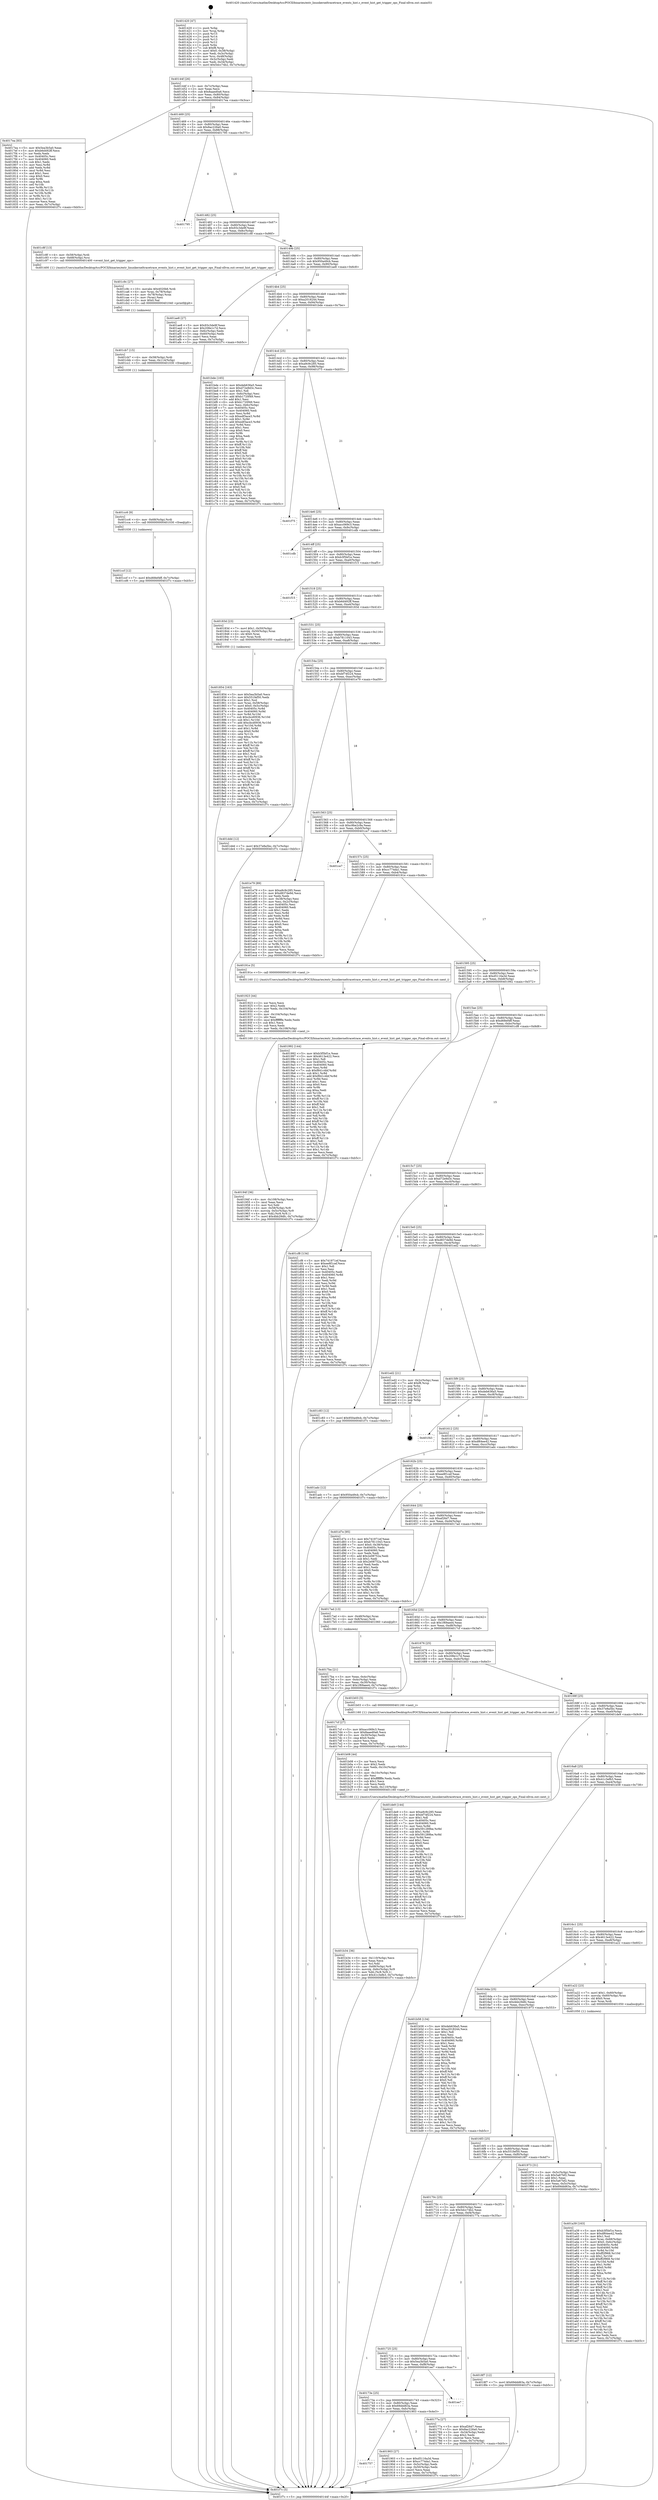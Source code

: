 digraph "0x401420" {
  label = "0x401420 (/mnt/c/Users/mathe/Desktop/tcc/POCII/binaries/extr_linuxkerneltracetrace_events_hist.c_event_hist_get_trigger_ops_Final-ollvm.out::main(0))"
  labelloc = "t"
  node[shape=record]

  Entry [label="",width=0.3,height=0.3,shape=circle,fillcolor=black,style=filled]
  "0x40144f" [label="{
     0x40144f [26]\l
     | [instrs]\l
     &nbsp;&nbsp;0x40144f \<+3\>: mov -0x7c(%rbp),%eax\l
     &nbsp;&nbsp;0x401452 \<+2\>: mov %eax,%ecx\l
     &nbsp;&nbsp;0x401454 \<+6\>: sub $0x8aaed0a6,%ecx\l
     &nbsp;&nbsp;0x40145a \<+3\>: mov %eax,-0x80(%rbp)\l
     &nbsp;&nbsp;0x40145d \<+6\>: mov %ecx,-0x84(%rbp)\l
     &nbsp;&nbsp;0x401463 \<+6\>: je 00000000004017ea \<main+0x3ca\>\l
  }"]
  "0x4017ea" [label="{
     0x4017ea [83]\l
     | [instrs]\l
     &nbsp;&nbsp;0x4017ea \<+5\>: mov $0x5ea3b5a0,%eax\l
     &nbsp;&nbsp;0x4017ef \<+5\>: mov $0xb6d492ff,%ecx\l
     &nbsp;&nbsp;0x4017f4 \<+2\>: xor %edx,%edx\l
     &nbsp;&nbsp;0x4017f6 \<+7\>: mov 0x40405c,%esi\l
     &nbsp;&nbsp;0x4017fd \<+7\>: mov 0x404060,%edi\l
     &nbsp;&nbsp;0x401804 \<+3\>: sub $0x1,%edx\l
     &nbsp;&nbsp;0x401807 \<+3\>: mov %esi,%r8d\l
     &nbsp;&nbsp;0x40180a \<+3\>: add %edx,%r8d\l
     &nbsp;&nbsp;0x40180d \<+4\>: imul %r8d,%esi\l
     &nbsp;&nbsp;0x401811 \<+3\>: and $0x1,%esi\l
     &nbsp;&nbsp;0x401814 \<+3\>: cmp $0x0,%esi\l
     &nbsp;&nbsp;0x401817 \<+4\>: sete %r9b\l
     &nbsp;&nbsp;0x40181b \<+3\>: cmp $0xa,%edi\l
     &nbsp;&nbsp;0x40181e \<+4\>: setl %r10b\l
     &nbsp;&nbsp;0x401822 \<+3\>: mov %r9b,%r11b\l
     &nbsp;&nbsp;0x401825 \<+3\>: and %r10b,%r11b\l
     &nbsp;&nbsp;0x401828 \<+3\>: xor %r10b,%r9b\l
     &nbsp;&nbsp;0x40182b \<+3\>: or %r9b,%r11b\l
     &nbsp;&nbsp;0x40182e \<+4\>: test $0x1,%r11b\l
     &nbsp;&nbsp;0x401832 \<+3\>: cmovne %ecx,%eax\l
     &nbsp;&nbsp;0x401835 \<+3\>: mov %eax,-0x7c(%rbp)\l
     &nbsp;&nbsp;0x401838 \<+5\>: jmp 0000000000401f7c \<main+0xb5c\>\l
  }"]
  "0x401469" [label="{
     0x401469 [25]\l
     | [instrs]\l
     &nbsp;&nbsp;0x401469 \<+5\>: jmp 000000000040146e \<main+0x4e\>\l
     &nbsp;&nbsp;0x40146e \<+3\>: mov -0x80(%rbp),%eax\l
     &nbsp;&nbsp;0x401471 \<+5\>: sub $0x8ac226a0,%eax\l
     &nbsp;&nbsp;0x401476 \<+6\>: mov %eax,-0x88(%rbp)\l
     &nbsp;&nbsp;0x40147c \<+6\>: je 0000000000401795 \<main+0x375\>\l
  }"]
  Exit [label="",width=0.3,height=0.3,shape=circle,fillcolor=black,style=filled,peripheries=2]
  "0x401795" [label="{
     0x401795\l
  }", style=dashed]
  "0x401482" [label="{
     0x401482 [25]\l
     | [instrs]\l
     &nbsp;&nbsp;0x401482 \<+5\>: jmp 0000000000401487 \<main+0x67\>\l
     &nbsp;&nbsp;0x401487 \<+3\>: mov -0x80(%rbp),%eax\l
     &nbsp;&nbsp;0x40148a \<+5\>: sub $0x93c3de9f,%eax\l
     &nbsp;&nbsp;0x40148f \<+6\>: mov %eax,-0x8c(%rbp)\l
     &nbsp;&nbsp;0x401495 \<+6\>: je 0000000000401c8f \<main+0x86f\>\l
  }"]
  "0x401ccf" [label="{
     0x401ccf [12]\l
     | [instrs]\l
     &nbsp;&nbsp;0x401ccf \<+7\>: movl $0xd68ef4ff,-0x7c(%rbp)\l
     &nbsp;&nbsp;0x401cd6 \<+5\>: jmp 0000000000401f7c \<main+0xb5c\>\l
  }"]
  "0x401c8f" [label="{
     0x401c8f [13]\l
     | [instrs]\l
     &nbsp;&nbsp;0x401c8f \<+4\>: mov -0x58(%rbp),%rdi\l
     &nbsp;&nbsp;0x401c93 \<+4\>: mov -0x68(%rbp),%rsi\l
     &nbsp;&nbsp;0x401c97 \<+5\>: call 0000000000401400 \<event_hist_get_trigger_ops\>\l
     | [calls]\l
     &nbsp;&nbsp;0x401400 \{1\} (/mnt/c/Users/mathe/Desktop/tcc/POCII/binaries/extr_linuxkerneltracetrace_events_hist.c_event_hist_get_trigger_ops_Final-ollvm.out::event_hist_get_trigger_ops)\l
  }"]
  "0x40149b" [label="{
     0x40149b [25]\l
     | [instrs]\l
     &nbsp;&nbsp;0x40149b \<+5\>: jmp 00000000004014a0 \<main+0x80\>\l
     &nbsp;&nbsp;0x4014a0 \<+3\>: mov -0x80(%rbp),%eax\l
     &nbsp;&nbsp;0x4014a3 \<+5\>: sub $0x950a49cb,%eax\l
     &nbsp;&nbsp;0x4014a8 \<+6\>: mov %eax,-0x90(%rbp)\l
     &nbsp;&nbsp;0x4014ae \<+6\>: je 0000000000401ae8 \<main+0x6c8\>\l
  }"]
  "0x401cc6" [label="{
     0x401cc6 [9]\l
     | [instrs]\l
     &nbsp;&nbsp;0x401cc6 \<+4\>: mov -0x68(%rbp),%rdi\l
     &nbsp;&nbsp;0x401cca \<+5\>: call 0000000000401030 \<free@plt\>\l
     | [calls]\l
     &nbsp;&nbsp;0x401030 \{1\} (unknown)\l
  }"]
  "0x401ae8" [label="{
     0x401ae8 [27]\l
     | [instrs]\l
     &nbsp;&nbsp;0x401ae8 \<+5\>: mov $0x93c3de9f,%eax\l
     &nbsp;&nbsp;0x401aed \<+5\>: mov $0x208e1c7d,%ecx\l
     &nbsp;&nbsp;0x401af2 \<+3\>: mov -0x6c(%rbp),%edx\l
     &nbsp;&nbsp;0x401af5 \<+3\>: cmp -0x60(%rbp),%edx\l
     &nbsp;&nbsp;0x401af8 \<+3\>: cmovl %ecx,%eax\l
     &nbsp;&nbsp;0x401afb \<+3\>: mov %eax,-0x7c(%rbp)\l
     &nbsp;&nbsp;0x401afe \<+5\>: jmp 0000000000401f7c \<main+0xb5c\>\l
  }"]
  "0x4014b4" [label="{
     0x4014b4 [25]\l
     | [instrs]\l
     &nbsp;&nbsp;0x4014b4 \<+5\>: jmp 00000000004014b9 \<main+0x99\>\l
     &nbsp;&nbsp;0x4014b9 \<+3\>: mov -0x80(%rbp),%eax\l
     &nbsp;&nbsp;0x4014bc \<+5\>: sub $0xa2018244,%eax\l
     &nbsp;&nbsp;0x4014c1 \<+6\>: mov %eax,-0x94(%rbp)\l
     &nbsp;&nbsp;0x4014c7 \<+6\>: je 0000000000401bde \<main+0x7be\>\l
  }"]
  "0x401cb7" [label="{
     0x401cb7 [15]\l
     | [instrs]\l
     &nbsp;&nbsp;0x401cb7 \<+4\>: mov -0x58(%rbp),%rdi\l
     &nbsp;&nbsp;0x401cbb \<+6\>: mov %eax,-0x114(%rbp)\l
     &nbsp;&nbsp;0x401cc1 \<+5\>: call 0000000000401030 \<free@plt\>\l
     | [calls]\l
     &nbsp;&nbsp;0x401030 \{1\} (unknown)\l
  }"]
  "0x401bde" [label="{
     0x401bde [165]\l
     | [instrs]\l
     &nbsp;&nbsp;0x401bde \<+5\>: mov $0xdeb636a5,%eax\l
     &nbsp;&nbsp;0x401be3 \<+5\>: mov $0xd72e9d3c,%ecx\l
     &nbsp;&nbsp;0x401be8 \<+2\>: mov $0x1,%dl\l
     &nbsp;&nbsp;0x401bea \<+3\>: mov -0x6c(%rbp),%esi\l
     &nbsp;&nbsp;0x401bed \<+6\>: add $0xb1720f49,%esi\l
     &nbsp;&nbsp;0x401bf3 \<+3\>: add $0x1,%esi\l
     &nbsp;&nbsp;0x401bf6 \<+6\>: sub $0xb1720f49,%esi\l
     &nbsp;&nbsp;0x401bfc \<+3\>: mov %esi,-0x6c(%rbp)\l
     &nbsp;&nbsp;0x401bff \<+7\>: mov 0x40405c,%esi\l
     &nbsp;&nbsp;0x401c06 \<+7\>: mov 0x404060,%edi\l
     &nbsp;&nbsp;0x401c0d \<+3\>: mov %esi,%r8d\l
     &nbsp;&nbsp;0x401c10 \<+7\>: sub $0xedf3ace3,%r8d\l
     &nbsp;&nbsp;0x401c17 \<+4\>: sub $0x1,%r8d\l
     &nbsp;&nbsp;0x401c1b \<+7\>: add $0xedf3ace3,%r8d\l
     &nbsp;&nbsp;0x401c22 \<+4\>: imul %r8d,%esi\l
     &nbsp;&nbsp;0x401c26 \<+3\>: and $0x1,%esi\l
     &nbsp;&nbsp;0x401c29 \<+3\>: cmp $0x0,%esi\l
     &nbsp;&nbsp;0x401c2c \<+4\>: sete %r9b\l
     &nbsp;&nbsp;0x401c30 \<+3\>: cmp $0xa,%edi\l
     &nbsp;&nbsp;0x401c33 \<+4\>: setl %r10b\l
     &nbsp;&nbsp;0x401c37 \<+3\>: mov %r9b,%r11b\l
     &nbsp;&nbsp;0x401c3a \<+4\>: xor $0xff,%r11b\l
     &nbsp;&nbsp;0x401c3e \<+3\>: mov %r10b,%bl\l
     &nbsp;&nbsp;0x401c41 \<+3\>: xor $0xff,%bl\l
     &nbsp;&nbsp;0x401c44 \<+3\>: xor $0x0,%dl\l
     &nbsp;&nbsp;0x401c47 \<+3\>: mov %r11b,%r14b\l
     &nbsp;&nbsp;0x401c4a \<+4\>: and $0x0,%r14b\l
     &nbsp;&nbsp;0x401c4e \<+3\>: and %dl,%r9b\l
     &nbsp;&nbsp;0x401c51 \<+3\>: mov %bl,%r15b\l
     &nbsp;&nbsp;0x401c54 \<+4\>: and $0x0,%r15b\l
     &nbsp;&nbsp;0x401c58 \<+3\>: and %dl,%r10b\l
     &nbsp;&nbsp;0x401c5b \<+3\>: or %r9b,%r14b\l
     &nbsp;&nbsp;0x401c5e \<+3\>: or %r10b,%r15b\l
     &nbsp;&nbsp;0x401c61 \<+3\>: xor %r15b,%r14b\l
     &nbsp;&nbsp;0x401c64 \<+3\>: or %bl,%r11b\l
     &nbsp;&nbsp;0x401c67 \<+4\>: xor $0xff,%r11b\l
     &nbsp;&nbsp;0x401c6b \<+3\>: or $0x0,%dl\l
     &nbsp;&nbsp;0x401c6e \<+3\>: and %dl,%r11b\l
     &nbsp;&nbsp;0x401c71 \<+3\>: or %r11b,%r14b\l
     &nbsp;&nbsp;0x401c74 \<+4\>: test $0x1,%r14b\l
     &nbsp;&nbsp;0x401c78 \<+3\>: cmovne %ecx,%eax\l
     &nbsp;&nbsp;0x401c7b \<+3\>: mov %eax,-0x7c(%rbp)\l
     &nbsp;&nbsp;0x401c7e \<+5\>: jmp 0000000000401f7c \<main+0xb5c\>\l
  }"]
  "0x4014cd" [label="{
     0x4014cd [25]\l
     | [instrs]\l
     &nbsp;&nbsp;0x4014cd \<+5\>: jmp 00000000004014d2 \<main+0xb2\>\l
     &nbsp;&nbsp;0x4014d2 \<+3\>: mov -0x80(%rbp),%eax\l
     &nbsp;&nbsp;0x4014d5 \<+5\>: sub $0xa9c9c285,%eax\l
     &nbsp;&nbsp;0x4014da \<+6\>: mov %eax,-0x98(%rbp)\l
     &nbsp;&nbsp;0x4014e0 \<+6\>: je 0000000000401f75 \<main+0xb55\>\l
  }"]
  "0x401c9c" [label="{
     0x401c9c [27]\l
     | [instrs]\l
     &nbsp;&nbsp;0x401c9c \<+10\>: movabs $0x4020b6,%rdi\l
     &nbsp;&nbsp;0x401ca6 \<+4\>: mov %rax,-0x78(%rbp)\l
     &nbsp;&nbsp;0x401caa \<+4\>: mov -0x78(%rbp),%rax\l
     &nbsp;&nbsp;0x401cae \<+2\>: mov (%rax),%esi\l
     &nbsp;&nbsp;0x401cb0 \<+2\>: mov $0x0,%al\l
     &nbsp;&nbsp;0x401cb2 \<+5\>: call 0000000000401040 \<printf@plt\>\l
     | [calls]\l
     &nbsp;&nbsp;0x401040 \{1\} (unknown)\l
  }"]
  "0x401f75" [label="{
     0x401f75\l
  }", style=dashed]
  "0x4014e6" [label="{
     0x4014e6 [25]\l
     | [instrs]\l
     &nbsp;&nbsp;0x4014e6 \<+5\>: jmp 00000000004014eb \<main+0xcb\>\l
     &nbsp;&nbsp;0x4014eb \<+3\>: mov -0x80(%rbp),%eax\l
     &nbsp;&nbsp;0x4014ee \<+5\>: sub $0xacc069c3,%eax\l
     &nbsp;&nbsp;0x4014f3 \<+6\>: mov %eax,-0x9c(%rbp)\l
     &nbsp;&nbsp;0x4014f9 \<+6\>: je 0000000000401cdb \<main+0x8bb\>\l
  }"]
  "0x401b34" [label="{
     0x401b34 [36]\l
     | [instrs]\l
     &nbsp;&nbsp;0x401b34 \<+6\>: mov -0x110(%rbp),%ecx\l
     &nbsp;&nbsp;0x401b3a \<+3\>: imul %eax,%ecx\l
     &nbsp;&nbsp;0x401b3d \<+3\>: mov %cl,%dil\l
     &nbsp;&nbsp;0x401b40 \<+4\>: mov -0x68(%rbp),%r8\l
     &nbsp;&nbsp;0x401b44 \<+4\>: movslq -0x6c(%rbp),%r9\l
     &nbsp;&nbsp;0x401b48 \<+4\>: mov %dil,(%r8,%r9,1)\l
     &nbsp;&nbsp;0x401b4c \<+7\>: movl $0x41c3efb3,-0x7c(%rbp)\l
     &nbsp;&nbsp;0x401b53 \<+5\>: jmp 0000000000401f7c \<main+0xb5c\>\l
  }"]
  "0x401cdb" [label="{
     0x401cdb\l
  }", style=dashed]
  "0x4014ff" [label="{
     0x4014ff [25]\l
     | [instrs]\l
     &nbsp;&nbsp;0x4014ff \<+5\>: jmp 0000000000401504 \<main+0xe4\>\l
     &nbsp;&nbsp;0x401504 \<+3\>: mov -0x80(%rbp),%eax\l
     &nbsp;&nbsp;0x401507 \<+5\>: sub $0xb3f5bf1e,%eax\l
     &nbsp;&nbsp;0x40150c \<+6\>: mov %eax,-0xa0(%rbp)\l
     &nbsp;&nbsp;0x401512 \<+6\>: je 0000000000401f15 \<main+0xaf5\>\l
  }"]
  "0x401b08" [label="{
     0x401b08 [44]\l
     | [instrs]\l
     &nbsp;&nbsp;0x401b08 \<+2\>: xor %ecx,%ecx\l
     &nbsp;&nbsp;0x401b0a \<+5\>: mov $0x2,%edx\l
     &nbsp;&nbsp;0x401b0f \<+6\>: mov %edx,-0x10c(%rbp)\l
     &nbsp;&nbsp;0x401b15 \<+1\>: cltd\l
     &nbsp;&nbsp;0x401b16 \<+6\>: mov -0x10c(%rbp),%esi\l
     &nbsp;&nbsp;0x401b1c \<+2\>: idiv %esi\l
     &nbsp;&nbsp;0x401b1e \<+6\>: imul $0xfffffffe,%edx,%edx\l
     &nbsp;&nbsp;0x401b24 \<+3\>: sub $0x1,%ecx\l
     &nbsp;&nbsp;0x401b27 \<+2\>: sub %ecx,%edx\l
     &nbsp;&nbsp;0x401b29 \<+6\>: mov %edx,-0x110(%rbp)\l
     &nbsp;&nbsp;0x401b2f \<+5\>: call 0000000000401160 \<next_i\>\l
     | [calls]\l
     &nbsp;&nbsp;0x401160 \{1\} (/mnt/c/Users/mathe/Desktop/tcc/POCII/binaries/extr_linuxkerneltracetrace_events_hist.c_event_hist_get_trigger_ops_Final-ollvm.out::next_i)\l
  }"]
  "0x401f15" [label="{
     0x401f15\l
  }", style=dashed]
  "0x401518" [label="{
     0x401518 [25]\l
     | [instrs]\l
     &nbsp;&nbsp;0x401518 \<+5\>: jmp 000000000040151d \<main+0xfd\>\l
     &nbsp;&nbsp;0x40151d \<+3\>: mov -0x80(%rbp),%eax\l
     &nbsp;&nbsp;0x401520 \<+5\>: sub $0xb6d492ff,%eax\l
     &nbsp;&nbsp;0x401525 \<+6\>: mov %eax,-0xa4(%rbp)\l
     &nbsp;&nbsp;0x40152b \<+6\>: je 000000000040183d \<main+0x41d\>\l
  }"]
  "0x401a39" [label="{
     0x401a39 [163]\l
     | [instrs]\l
     &nbsp;&nbsp;0x401a39 \<+5\>: mov $0xb3f5bf1e,%ecx\l
     &nbsp;&nbsp;0x401a3e \<+5\>: mov $0xdf64ee42,%edx\l
     &nbsp;&nbsp;0x401a43 \<+3\>: mov $0x1,%sil\l
     &nbsp;&nbsp;0x401a46 \<+4\>: mov %rax,-0x68(%rbp)\l
     &nbsp;&nbsp;0x401a4a \<+7\>: movl $0x0,-0x6c(%rbp)\l
     &nbsp;&nbsp;0x401a51 \<+8\>: mov 0x40405c,%r8d\l
     &nbsp;&nbsp;0x401a59 \<+8\>: mov 0x404060,%r9d\l
     &nbsp;&nbsp;0x401a61 \<+3\>: mov %r8d,%r10d\l
     &nbsp;&nbsp;0x401a64 \<+7\>: sub $0xff2f968,%r10d\l
     &nbsp;&nbsp;0x401a6b \<+4\>: sub $0x1,%r10d\l
     &nbsp;&nbsp;0x401a6f \<+7\>: add $0xff2f968,%r10d\l
     &nbsp;&nbsp;0x401a76 \<+4\>: imul %r10d,%r8d\l
     &nbsp;&nbsp;0x401a7a \<+4\>: and $0x1,%r8d\l
     &nbsp;&nbsp;0x401a7e \<+4\>: cmp $0x0,%r8d\l
     &nbsp;&nbsp;0x401a82 \<+4\>: sete %r11b\l
     &nbsp;&nbsp;0x401a86 \<+4\>: cmp $0xa,%r9d\l
     &nbsp;&nbsp;0x401a8a \<+3\>: setl %bl\l
     &nbsp;&nbsp;0x401a8d \<+3\>: mov %r11b,%r14b\l
     &nbsp;&nbsp;0x401a90 \<+4\>: xor $0xff,%r14b\l
     &nbsp;&nbsp;0x401a94 \<+3\>: mov %bl,%r15b\l
     &nbsp;&nbsp;0x401a97 \<+4\>: xor $0xff,%r15b\l
     &nbsp;&nbsp;0x401a9b \<+4\>: xor $0x1,%sil\l
     &nbsp;&nbsp;0x401a9f \<+3\>: mov %r14b,%r12b\l
     &nbsp;&nbsp;0x401aa2 \<+4\>: and $0xff,%r12b\l
     &nbsp;&nbsp;0x401aa6 \<+3\>: and %sil,%r11b\l
     &nbsp;&nbsp;0x401aa9 \<+3\>: mov %r15b,%r13b\l
     &nbsp;&nbsp;0x401aac \<+4\>: and $0xff,%r13b\l
     &nbsp;&nbsp;0x401ab0 \<+3\>: and %sil,%bl\l
     &nbsp;&nbsp;0x401ab3 \<+3\>: or %r11b,%r12b\l
     &nbsp;&nbsp;0x401ab6 \<+3\>: or %bl,%r13b\l
     &nbsp;&nbsp;0x401ab9 \<+3\>: xor %r13b,%r12b\l
     &nbsp;&nbsp;0x401abc \<+3\>: or %r15b,%r14b\l
     &nbsp;&nbsp;0x401abf \<+4\>: xor $0xff,%r14b\l
     &nbsp;&nbsp;0x401ac3 \<+4\>: or $0x1,%sil\l
     &nbsp;&nbsp;0x401ac7 \<+3\>: and %sil,%r14b\l
     &nbsp;&nbsp;0x401aca \<+3\>: or %r14b,%r12b\l
     &nbsp;&nbsp;0x401acd \<+4\>: test $0x1,%r12b\l
     &nbsp;&nbsp;0x401ad1 \<+3\>: cmovne %edx,%ecx\l
     &nbsp;&nbsp;0x401ad4 \<+3\>: mov %ecx,-0x7c(%rbp)\l
     &nbsp;&nbsp;0x401ad7 \<+5\>: jmp 0000000000401f7c \<main+0xb5c\>\l
  }"]
  "0x40183d" [label="{
     0x40183d [23]\l
     | [instrs]\l
     &nbsp;&nbsp;0x40183d \<+7\>: movl $0x1,-0x50(%rbp)\l
     &nbsp;&nbsp;0x401844 \<+4\>: movslq -0x50(%rbp),%rax\l
     &nbsp;&nbsp;0x401848 \<+4\>: shl $0x0,%rax\l
     &nbsp;&nbsp;0x40184c \<+3\>: mov %rax,%rdi\l
     &nbsp;&nbsp;0x40184f \<+5\>: call 0000000000401050 \<malloc@plt\>\l
     | [calls]\l
     &nbsp;&nbsp;0x401050 \{1\} (unknown)\l
  }"]
  "0x401531" [label="{
     0x401531 [25]\l
     | [instrs]\l
     &nbsp;&nbsp;0x401531 \<+5\>: jmp 0000000000401536 \<main+0x116\>\l
     &nbsp;&nbsp;0x401536 \<+3\>: mov -0x80(%rbp),%eax\l
     &nbsp;&nbsp;0x401539 \<+5\>: sub $0xb7811043,%eax\l
     &nbsp;&nbsp;0x40153e \<+6\>: mov %eax,-0xa8(%rbp)\l
     &nbsp;&nbsp;0x401544 \<+6\>: je 0000000000401ddd \<main+0x9bd\>\l
  }"]
  "0x40194f" [label="{
     0x40194f [36]\l
     | [instrs]\l
     &nbsp;&nbsp;0x40194f \<+6\>: mov -0x108(%rbp),%ecx\l
     &nbsp;&nbsp;0x401955 \<+3\>: imul %eax,%ecx\l
     &nbsp;&nbsp;0x401958 \<+3\>: mov %cl,%dil\l
     &nbsp;&nbsp;0x40195b \<+4\>: mov -0x58(%rbp),%r8\l
     &nbsp;&nbsp;0x40195f \<+4\>: movslq -0x5c(%rbp),%r9\l
     &nbsp;&nbsp;0x401963 \<+4\>: mov %dil,(%r8,%r9,1)\l
     &nbsp;&nbsp;0x401967 \<+7\>: movl $0x4bb29dfc,-0x7c(%rbp)\l
     &nbsp;&nbsp;0x40196e \<+5\>: jmp 0000000000401f7c \<main+0xb5c\>\l
  }"]
  "0x401ddd" [label="{
     0x401ddd [12]\l
     | [instrs]\l
     &nbsp;&nbsp;0x401ddd \<+7\>: movl $0x37e8a5bc,-0x7c(%rbp)\l
     &nbsp;&nbsp;0x401de4 \<+5\>: jmp 0000000000401f7c \<main+0xb5c\>\l
  }"]
  "0x40154a" [label="{
     0x40154a [25]\l
     | [instrs]\l
     &nbsp;&nbsp;0x40154a \<+5\>: jmp 000000000040154f \<main+0x12f\>\l
     &nbsp;&nbsp;0x40154f \<+3\>: mov -0x80(%rbp),%eax\l
     &nbsp;&nbsp;0x401552 \<+5\>: sub $0xbf74f224,%eax\l
     &nbsp;&nbsp;0x401557 \<+6\>: mov %eax,-0xac(%rbp)\l
     &nbsp;&nbsp;0x40155d \<+6\>: je 0000000000401e79 \<main+0xa59\>\l
  }"]
  "0x401923" [label="{
     0x401923 [44]\l
     | [instrs]\l
     &nbsp;&nbsp;0x401923 \<+2\>: xor %ecx,%ecx\l
     &nbsp;&nbsp;0x401925 \<+5\>: mov $0x2,%edx\l
     &nbsp;&nbsp;0x40192a \<+6\>: mov %edx,-0x104(%rbp)\l
     &nbsp;&nbsp;0x401930 \<+1\>: cltd\l
     &nbsp;&nbsp;0x401931 \<+6\>: mov -0x104(%rbp),%esi\l
     &nbsp;&nbsp;0x401937 \<+2\>: idiv %esi\l
     &nbsp;&nbsp;0x401939 \<+6\>: imul $0xfffffffe,%edx,%edx\l
     &nbsp;&nbsp;0x40193f \<+3\>: sub $0x1,%ecx\l
     &nbsp;&nbsp;0x401942 \<+2\>: sub %ecx,%edx\l
     &nbsp;&nbsp;0x401944 \<+6\>: mov %edx,-0x108(%rbp)\l
     &nbsp;&nbsp;0x40194a \<+5\>: call 0000000000401160 \<next_i\>\l
     | [calls]\l
     &nbsp;&nbsp;0x401160 \{1\} (/mnt/c/Users/mathe/Desktop/tcc/POCII/binaries/extr_linuxkerneltracetrace_events_hist.c_event_hist_get_trigger_ops_Final-ollvm.out::next_i)\l
  }"]
  "0x401e79" [label="{
     0x401e79 [89]\l
     | [instrs]\l
     &nbsp;&nbsp;0x401e79 \<+5\>: mov $0xa9c9c285,%eax\l
     &nbsp;&nbsp;0x401e7e \<+5\>: mov $0xd837de9d,%ecx\l
     &nbsp;&nbsp;0x401e83 \<+2\>: xor %edx,%edx\l
     &nbsp;&nbsp;0x401e85 \<+3\>: mov -0x38(%rbp),%esi\l
     &nbsp;&nbsp;0x401e88 \<+3\>: mov %esi,-0x2c(%rbp)\l
     &nbsp;&nbsp;0x401e8b \<+7\>: mov 0x40405c,%esi\l
     &nbsp;&nbsp;0x401e92 \<+7\>: mov 0x404060,%edi\l
     &nbsp;&nbsp;0x401e99 \<+3\>: sub $0x1,%edx\l
     &nbsp;&nbsp;0x401e9c \<+3\>: mov %esi,%r8d\l
     &nbsp;&nbsp;0x401e9f \<+3\>: add %edx,%r8d\l
     &nbsp;&nbsp;0x401ea2 \<+4\>: imul %r8d,%esi\l
     &nbsp;&nbsp;0x401ea6 \<+3\>: and $0x1,%esi\l
     &nbsp;&nbsp;0x401ea9 \<+3\>: cmp $0x0,%esi\l
     &nbsp;&nbsp;0x401eac \<+4\>: sete %r9b\l
     &nbsp;&nbsp;0x401eb0 \<+3\>: cmp $0xa,%edi\l
     &nbsp;&nbsp;0x401eb3 \<+4\>: setl %r10b\l
     &nbsp;&nbsp;0x401eb7 \<+3\>: mov %r9b,%r11b\l
     &nbsp;&nbsp;0x401eba \<+3\>: and %r10b,%r11b\l
     &nbsp;&nbsp;0x401ebd \<+3\>: xor %r10b,%r9b\l
     &nbsp;&nbsp;0x401ec0 \<+3\>: or %r9b,%r11b\l
     &nbsp;&nbsp;0x401ec3 \<+4\>: test $0x1,%r11b\l
     &nbsp;&nbsp;0x401ec7 \<+3\>: cmovne %ecx,%eax\l
     &nbsp;&nbsp;0x401eca \<+3\>: mov %eax,-0x7c(%rbp)\l
     &nbsp;&nbsp;0x401ecd \<+5\>: jmp 0000000000401f7c \<main+0xb5c\>\l
  }"]
  "0x401563" [label="{
     0x401563 [25]\l
     | [instrs]\l
     &nbsp;&nbsp;0x401563 \<+5\>: jmp 0000000000401568 \<main+0x148\>\l
     &nbsp;&nbsp;0x401568 \<+3\>: mov -0x80(%rbp),%eax\l
     &nbsp;&nbsp;0x40156b \<+5\>: sub $0xc9be2c9a,%eax\l
     &nbsp;&nbsp;0x401570 \<+6\>: mov %eax,-0xb0(%rbp)\l
     &nbsp;&nbsp;0x401576 \<+6\>: je 0000000000401ce7 \<main+0x8c7\>\l
  }"]
  "0x401757" [label="{
     0x401757\l
  }", style=dashed]
  "0x401ce7" [label="{
     0x401ce7\l
  }", style=dashed]
  "0x40157c" [label="{
     0x40157c [25]\l
     | [instrs]\l
     &nbsp;&nbsp;0x40157c \<+5\>: jmp 0000000000401581 \<main+0x161\>\l
     &nbsp;&nbsp;0x401581 \<+3\>: mov -0x80(%rbp),%eax\l
     &nbsp;&nbsp;0x401584 \<+5\>: sub $0xcc774da1,%eax\l
     &nbsp;&nbsp;0x401589 \<+6\>: mov %eax,-0xb4(%rbp)\l
     &nbsp;&nbsp;0x40158f \<+6\>: je 000000000040191e \<main+0x4fe\>\l
  }"]
  "0x401903" [label="{
     0x401903 [27]\l
     | [instrs]\l
     &nbsp;&nbsp;0x401903 \<+5\>: mov $0xd5116a3d,%eax\l
     &nbsp;&nbsp;0x401908 \<+5\>: mov $0xcc774da1,%ecx\l
     &nbsp;&nbsp;0x40190d \<+3\>: mov -0x5c(%rbp),%edx\l
     &nbsp;&nbsp;0x401910 \<+3\>: cmp -0x50(%rbp),%edx\l
     &nbsp;&nbsp;0x401913 \<+3\>: cmovl %ecx,%eax\l
     &nbsp;&nbsp;0x401916 \<+3\>: mov %eax,-0x7c(%rbp)\l
     &nbsp;&nbsp;0x401919 \<+5\>: jmp 0000000000401f7c \<main+0xb5c\>\l
  }"]
  "0x40191e" [label="{
     0x40191e [5]\l
     | [instrs]\l
     &nbsp;&nbsp;0x40191e \<+5\>: call 0000000000401160 \<next_i\>\l
     | [calls]\l
     &nbsp;&nbsp;0x401160 \{1\} (/mnt/c/Users/mathe/Desktop/tcc/POCII/binaries/extr_linuxkerneltracetrace_events_hist.c_event_hist_get_trigger_ops_Final-ollvm.out::next_i)\l
  }"]
  "0x401595" [label="{
     0x401595 [25]\l
     | [instrs]\l
     &nbsp;&nbsp;0x401595 \<+5\>: jmp 000000000040159a \<main+0x17a\>\l
     &nbsp;&nbsp;0x40159a \<+3\>: mov -0x80(%rbp),%eax\l
     &nbsp;&nbsp;0x40159d \<+5\>: sub $0xd5116a3d,%eax\l
     &nbsp;&nbsp;0x4015a2 \<+6\>: mov %eax,-0xb8(%rbp)\l
     &nbsp;&nbsp;0x4015a8 \<+6\>: je 0000000000401992 \<main+0x572\>\l
  }"]
  "0x40173e" [label="{
     0x40173e [25]\l
     | [instrs]\l
     &nbsp;&nbsp;0x40173e \<+5\>: jmp 0000000000401743 \<main+0x323\>\l
     &nbsp;&nbsp;0x401743 \<+3\>: mov -0x80(%rbp),%eax\l
     &nbsp;&nbsp;0x401746 \<+5\>: sub $0x69ddd63a,%eax\l
     &nbsp;&nbsp;0x40174b \<+6\>: mov %eax,-0xfc(%rbp)\l
     &nbsp;&nbsp;0x401751 \<+6\>: je 0000000000401903 \<main+0x4e3\>\l
  }"]
  "0x401992" [label="{
     0x401992 [144]\l
     | [instrs]\l
     &nbsp;&nbsp;0x401992 \<+5\>: mov $0xb3f5bf1e,%eax\l
     &nbsp;&nbsp;0x401997 \<+5\>: mov $0x4613e422,%ecx\l
     &nbsp;&nbsp;0x40199c \<+2\>: mov $0x1,%dl\l
     &nbsp;&nbsp;0x40199e \<+7\>: mov 0x40405c,%esi\l
     &nbsp;&nbsp;0x4019a5 \<+7\>: mov 0x404060,%edi\l
     &nbsp;&nbsp;0x4019ac \<+3\>: mov %esi,%r8d\l
     &nbsp;&nbsp;0x4019af \<+7\>: sub $0xf841c4bf,%r8d\l
     &nbsp;&nbsp;0x4019b6 \<+4\>: sub $0x1,%r8d\l
     &nbsp;&nbsp;0x4019ba \<+7\>: add $0xf841c4bf,%r8d\l
     &nbsp;&nbsp;0x4019c1 \<+4\>: imul %r8d,%esi\l
     &nbsp;&nbsp;0x4019c5 \<+3\>: and $0x1,%esi\l
     &nbsp;&nbsp;0x4019c8 \<+3\>: cmp $0x0,%esi\l
     &nbsp;&nbsp;0x4019cb \<+4\>: sete %r9b\l
     &nbsp;&nbsp;0x4019cf \<+3\>: cmp $0xa,%edi\l
     &nbsp;&nbsp;0x4019d2 \<+4\>: setl %r10b\l
     &nbsp;&nbsp;0x4019d6 \<+3\>: mov %r9b,%r11b\l
     &nbsp;&nbsp;0x4019d9 \<+4\>: xor $0xff,%r11b\l
     &nbsp;&nbsp;0x4019dd \<+3\>: mov %r10b,%bl\l
     &nbsp;&nbsp;0x4019e0 \<+3\>: xor $0xff,%bl\l
     &nbsp;&nbsp;0x4019e3 \<+3\>: xor $0x1,%dl\l
     &nbsp;&nbsp;0x4019e6 \<+3\>: mov %r11b,%r14b\l
     &nbsp;&nbsp;0x4019e9 \<+4\>: and $0xff,%r14b\l
     &nbsp;&nbsp;0x4019ed \<+3\>: and %dl,%r9b\l
     &nbsp;&nbsp;0x4019f0 \<+3\>: mov %bl,%r15b\l
     &nbsp;&nbsp;0x4019f3 \<+4\>: and $0xff,%r15b\l
     &nbsp;&nbsp;0x4019f7 \<+3\>: and %dl,%r10b\l
     &nbsp;&nbsp;0x4019fa \<+3\>: or %r9b,%r14b\l
     &nbsp;&nbsp;0x4019fd \<+3\>: or %r10b,%r15b\l
     &nbsp;&nbsp;0x401a00 \<+3\>: xor %r15b,%r14b\l
     &nbsp;&nbsp;0x401a03 \<+3\>: or %bl,%r11b\l
     &nbsp;&nbsp;0x401a06 \<+4\>: xor $0xff,%r11b\l
     &nbsp;&nbsp;0x401a0a \<+3\>: or $0x1,%dl\l
     &nbsp;&nbsp;0x401a0d \<+3\>: and %dl,%r11b\l
     &nbsp;&nbsp;0x401a10 \<+3\>: or %r11b,%r14b\l
     &nbsp;&nbsp;0x401a13 \<+4\>: test $0x1,%r14b\l
     &nbsp;&nbsp;0x401a17 \<+3\>: cmovne %ecx,%eax\l
     &nbsp;&nbsp;0x401a1a \<+3\>: mov %eax,-0x7c(%rbp)\l
     &nbsp;&nbsp;0x401a1d \<+5\>: jmp 0000000000401f7c \<main+0xb5c\>\l
  }"]
  "0x4015ae" [label="{
     0x4015ae [25]\l
     | [instrs]\l
     &nbsp;&nbsp;0x4015ae \<+5\>: jmp 00000000004015b3 \<main+0x193\>\l
     &nbsp;&nbsp;0x4015b3 \<+3\>: mov -0x80(%rbp),%eax\l
     &nbsp;&nbsp;0x4015b6 \<+5\>: sub $0xd68ef4ff,%eax\l
     &nbsp;&nbsp;0x4015bb \<+6\>: mov %eax,-0xbc(%rbp)\l
     &nbsp;&nbsp;0x4015c1 \<+6\>: je 0000000000401cf8 \<main+0x8d8\>\l
  }"]
  "0x401ee7" [label="{
     0x401ee7\l
  }", style=dashed]
  "0x401cf8" [label="{
     0x401cf8 [134]\l
     | [instrs]\l
     &nbsp;&nbsp;0x401cf8 \<+5\>: mov $0x741971ef,%eax\l
     &nbsp;&nbsp;0x401cfd \<+5\>: mov $0xee8f1cef,%ecx\l
     &nbsp;&nbsp;0x401d02 \<+2\>: mov $0x1,%dl\l
     &nbsp;&nbsp;0x401d04 \<+2\>: xor %esi,%esi\l
     &nbsp;&nbsp;0x401d06 \<+7\>: mov 0x40405c,%edi\l
     &nbsp;&nbsp;0x401d0d \<+8\>: mov 0x404060,%r8d\l
     &nbsp;&nbsp;0x401d15 \<+3\>: sub $0x1,%esi\l
     &nbsp;&nbsp;0x401d18 \<+3\>: mov %edi,%r9d\l
     &nbsp;&nbsp;0x401d1b \<+3\>: add %esi,%r9d\l
     &nbsp;&nbsp;0x401d1e \<+4\>: imul %r9d,%edi\l
     &nbsp;&nbsp;0x401d22 \<+3\>: and $0x1,%edi\l
     &nbsp;&nbsp;0x401d25 \<+3\>: cmp $0x0,%edi\l
     &nbsp;&nbsp;0x401d28 \<+4\>: sete %r10b\l
     &nbsp;&nbsp;0x401d2c \<+4\>: cmp $0xa,%r8d\l
     &nbsp;&nbsp;0x401d30 \<+4\>: setl %r11b\l
     &nbsp;&nbsp;0x401d34 \<+3\>: mov %r10b,%bl\l
     &nbsp;&nbsp;0x401d37 \<+3\>: xor $0xff,%bl\l
     &nbsp;&nbsp;0x401d3a \<+3\>: mov %r11b,%r14b\l
     &nbsp;&nbsp;0x401d3d \<+4\>: xor $0xff,%r14b\l
     &nbsp;&nbsp;0x401d41 \<+3\>: xor $0x0,%dl\l
     &nbsp;&nbsp;0x401d44 \<+3\>: mov %bl,%r15b\l
     &nbsp;&nbsp;0x401d47 \<+4\>: and $0x0,%r15b\l
     &nbsp;&nbsp;0x401d4b \<+3\>: and %dl,%r10b\l
     &nbsp;&nbsp;0x401d4e \<+3\>: mov %r14b,%r12b\l
     &nbsp;&nbsp;0x401d51 \<+4\>: and $0x0,%r12b\l
     &nbsp;&nbsp;0x401d55 \<+3\>: and %dl,%r11b\l
     &nbsp;&nbsp;0x401d58 \<+3\>: or %r10b,%r15b\l
     &nbsp;&nbsp;0x401d5b \<+3\>: or %r11b,%r12b\l
     &nbsp;&nbsp;0x401d5e \<+3\>: xor %r12b,%r15b\l
     &nbsp;&nbsp;0x401d61 \<+3\>: or %r14b,%bl\l
     &nbsp;&nbsp;0x401d64 \<+3\>: xor $0xff,%bl\l
     &nbsp;&nbsp;0x401d67 \<+3\>: or $0x0,%dl\l
     &nbsp;&nbsp;0x401d6a \<+2\>: and %dl,%bl\l
     &nbsp;&nbsp;0x401d6c \<+3\>: or %bl,%r15b\l
     &nbsp;&nbsp;0x401d6f \<+4\>: test $0x1,%r15b\l
     &nbsp;&nbsp;0x401d73 \<+3\>: cmovne %ecx,%eax\l
     &nbsp;&nbsp;0x401d76 \<+3\>: mov %eax,-0x7c(%rbp)\l
     &nbsp;&nbsp;0x401d79 \<+5\>: jmp 0000000000401f7c \<main+0xb5c\>\l
  }"]
  "0x4015c7" [label="{
     0x4015c7 [25]\l
     | [instrs]\l
     &nbsp;&nbsp;0x4015c7 \<+5\>: jmp 00000000004015cc \<main+0x1ac\>\l
     &nbsp;&nbsp;0x4015cc \<+3\>: mov -0x80(%rbp),%eax\l
     &nbsp;&nbsp;0x4015cf \<+5\>: sub $0xd72e9d3c,%eax\l
     &nbsp;&nbsp;0x4015d4 \<+6\>: mov %eax,-0xc0(%rbp)\l
     &nbsp;&nbsp;0x4015da \<+6\>: je 0000000000401c83 \<main+0x863\>\l
  }"]
  "0x401854" [label="{
     0x401854 [163]\l
     | [instrs]\l
     &nbsp;&nbsp;0x401854 \<+5\>: mov $0x5ea3b5a0,%ecx\l
     &nbsp;&nbsp;0x401859 \<+5\>: mov $0x551fef50,%edx\l
     &nbsp;&nbsp;0x40185e \<+3\>: mov $0x1,%sil\l
     &nbsp;&nbsp;0x401861 \<+4\>: mov %rax,-0x58(%rbp)\l
     &nbsp;&nbsp;0x401865 \<+7\>: movl $0x0,-0x5c(%rbp)\l
     &nbsp;&nbsp;0x40186c \<+8\>: mov 0x40405c,%r8d\l
     &nbsp;&nbsp;0x401874 \<+8\>: mov 0x404060,%r9d\l
     &nbsp;&nbsp;0x40187c \<+3\>: mov %r8d,%r10d\l
     &nbsp;&nbsp;0x40187f \<+7\>: sub $0xcbcd0936,%r10d\l
     &nbsp;&nbsp;0x401886 \<+4\>: sub $0x1,%r10d\l
     &nbsp;&nbsp;0x40188a \<+7\>: add $0xcbcd0936,%r10d\l
     &nbsp;&nbsp;0x401891 \<+4\>: imul %r10d,%r8d\l
     &nbsp;&nbsp;0x401895 \<+4\>: and $0x1,%r8d\l
     &nbsp;&nbsp;0x401899 \<+4\>: cmp $0x0,%r8d\l
     &nbsp;&nbsp;0x40189d \<+4\>: sete %r11b\l
     &nbsp;&nbsp;0x4018a1 \<+4\>: cmp $0xa,%r9d\l
     &nbsp;&nbsp;0x4018a5 \<+3\>: setl %bl\l
     &nbsp;&nbsp;0x4018a8 \<+3\>: mov %r11b,%r14b\l
     &nbsp;&nbsp;0x4018ab \<+4\>: xor $0xff,%r14b\l
     &nbsp;&nbsp;0x4018af \<+3\>: mov %bl,%r15b\l
     &nbsp;&nbsp;0x4018b2 \<+4\>: xor $0xff,%r15b\l
     &nbsp;&nbsp;0x4018b6 \<+4\>: xor $0x1,%sil\l
     &nbsp;&nbsp;0x4018ba \<+3\>: mov %r14b,%r12b\l
     &nbsp;&nbsp;0x4018bd \<+4\>: and $0xff,%r12b\l
     &nbsp;&nbsp;0x4018c1 \<+3\>: and %sil,%r11b\l
     &nbsp;&nbsp;0x4018c4 \<+3\>: mov %r15b,%r13b\l
     &nbsp;&nbsp;0x4018c7 \<+4\>: and $0xff,%r13b\l
     &nbsp;&nbsp;0x4018cb \<+3\>: and %sil,%bl\l
     &nbsp;&nbsp;0x4018ce \<+3\>: or %r11b,%r12b\l
     &nbsp;&nbsp;0x4018d1 \<+3\>: or %bl,%r13b\l
     &nbsp;&nbsp;0x4018d4 \<+3\>: xor %r13b,%r12b\l
     &nbsp;&nbsp;0x4018d7 \<+3\>: or %r15b,%r14b\l
     &nbsp;&nbsp;0x4018da \<+4\>: xor $0xff,%r14b\l
     &nbsp;&nbsp;0x4018de \<+4\>: or $0x1,%sil\l
     &nbsp;&nbsp;0x4018e2 \<+3\>: and %sil,%r14b\l
     &nbsp;&nbsp;0x4018e5 \<+3\>: or %r14b,%r12b\l
     &nbsp;&nbsp;0x4018e8 \<+4\>: test $0x1,%r12b\l
     &nbsp;&nbsp;0x4018ec \<+3\>: cmovne %edx,%ecx\l
     &nbsp;&nbsp;0x4018ef \<+3\>: mov %ecx,-0x7c(%rbp)\l
     &nbsp;&nbsp;0x4018f2 \<+5\>: jmp 0000000000401f7c \<main+0xb5c\>\l
  }"]
  "0x401c83" [label="{
     0x401c83 [12]\l
     | [instrs]\l
     &nbsp;&nbsp;0x401c83 \<+7\>: movl $0x950a49cb,-0x7c(%rbp)\l
     &nbsp;&nbsp;0x401c8a \<+5\>: jmp 0000000000401f7c \<main+0xb5c\>\l
  }"]
  "0x4015e0" [label="{
     0x4015e0 [25]\l
     | [instrs]\l
     &nbsp;&nbsp;0x4015e0 \<+5\>: jmp 00000000004015e5 \<main+0x1c5\>\l
     &nbsp;&nbsp;0x4015e5 \<+3\>: mov -0x80(%rbp),%eax\l
     &nbsp;&nbsp;0x4015e8 \<+5\>: sub $0xd837de9d,%eax\l
     &nbsp;&nbsp;0x4015ed \<+6\>: mov %eax,-0xc4(%rbp)\l
     &nbsp;&nbsp;0x4015f3 \<+6\>: je 0000000000401ed2 \<main+0xab2\>\l
  }"]
  "0x4017ba" [label="{
     0x4017ba [21]\l
     | [instrs]\l
     &nbsp;&nbsp;0x4017ba \<+3\>: mov %eax,-0x4c(%rbp)\l
     &nbsp;&nbsp;0x4017bd \<+3\>: mov -0x4c(%rbp),%eax\l
     &nbsp;&nbsp;0x4017c0 \<+3\>: mov %eax,-0x30(%rbp)\l
     &nbsp;&nbsp;0x4017c3 \<+7\>: movl $0x1f69aee4,-0x7c(%rbp)\l
     &nbsp;&nbsp;0x4017ca \<+5\>: jmp 0000000000401f7c \<main+0xb5c\>\l
  }"]
  "0x401ed2" [label="{
     0x401ed2 [21]\l
     | [instrs]\l
     &nbsp;&nbsp;0x401ed2 \<+3\>: mov -0x2c(%rbp),%eax\l
     &nbsp;&nbsp;0x401ed5 \<+7\>: add $0xf8,%rsp\l
     &nbsp;&nbsp;0x401edc \<+1\>: pop %rbx\l
     &nbsp;&nbsp;0x401edd \<+2\>: pop %r12\l
     &nbsp;&nbsp;0x401edf \<+2\>: pop %r13\l
     &nbsp;&nbsp;0x401ee1 \<+2\>: pop %r14\l
     &nbsp;&nbsp;0x401ee3 \<+2\>: pop %r15\l
     &nbsp;&nbsp;0x401ee5 \<+1\>: pop %rbp\l
     &nbsp;&nbsp;0x401ee6 \<+1\>: ret\l
  }"]
  "0x4015f9" [label="{
     0x4015f9 [25]\l
     | [instrs]\l
     &nbsp;&nbsp;0x4015f9 \<+5\>: jmp 00000000004015fe \<main+0x1de\>\l
     &nbsp;&nbsp;0x4015fe \<+3\>: mov -0x80(%rbp),%eax\l
     &nbsp;&nbsp;0x401601 \<+5\>: sub $0xdeb636a5,%eax\l
     &nbsp;&nbsp;0x401606 \<+6\>: mov %eax,-0xc8(%rbp)\l
     &nbsp;&nbsp;0x40160c \<+6\>: je 0000000000401f43 \<main+0xb23\>\l
  }"]
  "0x401420" [label="{
     0x401420 [47]\l
     | [instrs]\l
     &nbsp;&nbsp;0x401420 \<+1\>: push %rbp\l
     &nbsp;&nbsp;0x401421 \<+3\>: mov %rsp,%rbp\l
     &nbsp;&nbsp;0x401424 \<+2\>: push %r15\l
     &nbsp;&nbsp;0x401426 \<+2\>: push %r14\l
     &nbsp;&nbsp;0x401428 \<+2\>: push %r13\l
     &nbsp;&nbsp;0x40142a \<+2\>: push %r12\l
     &nbsp;&nbsp;0x40142c \<+1\>: push %rbx\l
     &nbsp;&nbsp;0x40142d \<+7\>: sub $0xf8,%rsp\l
     &nbsp;&nbsp;0x401434 \<+7\>: movl $0x0,-0x38(%rbp)\l
     &nbsp;&nbsp;0x40143b \<+3\>: mov %edi,-0x3c(%rbp)\l
     &nbsp;&nbsp;0x40143e \<+4\>: mov %rsi,-0x48(%rbp)\l
     &nbsp;&nbsp;0x401442 \<+3\>: mov -0x3c(%rbp),%edi\l
     &nbsp;&nbsp;0x401445 \<+3\>: mov %edi,-0x34(%rbp)\l
     &nbsp;&nbsp;0x401448 \<+7\>: movl $0x5dcc74b2,-0x7c(%rbp)\l
  }"]
  "0x401f43" [label="{
     0x401f43\l
  }", style=dashed]
  "0x401612" [label="{
     0x401612 [25]\l
     | [instrs]\l
     &nbsp;&nbsp;0x401612 \<+5\>: jmp 0000000000401617 \<main+0x1f7\>\l
     &nbsp;&nbsp;0x401617 \<+3\>: mov -0x80(%rbp),%eax\l
     &nbsp;&nbsp;0x40161a \<+5\>: sub $0xdf64ee42,%eax\l
     &nbsp;&nbsp;0x40161f \<+6\>: mov %eax,-0xcc(%rbp)\l
     &nbsp;&nbsp;0x401625 \<+6\>: je 0000000000401adc \<main+0x6bc\>\l
  }"]
  "0x401f7c" [label="{
     0x401f7c [5]\l
     | [instrs]\l
     &nbsp;&nbsp;0x401f7c \<+5\>: jmp 000000000040144f \<main+0x2f\>\l
  }"]
  "0x401adc" [label="{
     0x401adc [12]\l
     | [instrs]\l
     &nbsp;&nbsp;0x401adc \<+7\>: movl $0x950a49cb,-0x7c(%rbp)\l
     &nbsp;&nbsp;0x401ae3 \<+5\>: jmp 0000000000401f7c \<main+0xb5c\>\l
  }"]
  "0x40162b" [label="{
     0x40162b [25]\l
     | [instrs]\l
     &nbsp;&nbsp;0x40162b \<+5\>: jmp 0000000000401630 \<main+0x210\>\l
     &nbsp;&nbsp;0x401630 \<+3\>: mov -0x80(%rbp),%eax\l
     &nbsp;&nbsp;0x401633 \<+5\>: sub $0xee8f1cef,%eax\l
     &nbsp;&nbsp;0x401638 \<+6\>: mov %eax,-0xd0(%rbp)\l
     &nbsp;&nbsp;0x40163e \<+6\>: je 0000000000401d7e \<main+0x95e\>\l
  }"]
  "0x401725" [label="{
     0x401725 [25]\l
     | [instrs]\l
     &nbsp;&nbsp;0x401725 \<+5\>: jmp 000000000040172a \<main+0x30a\>\l
     &nbsp;&nbsp;0x40172a \<+3\>: mov -0x80(%rbp),%eax\l
     &nbsp;&nbsp;0x40172d \<+5\>: sub $0x5ea3b5a0,%eax\l
     &nbsp;&nbsp;0x401732 \<+6\>: mov %eax,-0xf8(%rbp)\l
     &nbsp;&nbsp;0x401738 \<+6\>: je 0000000000401ee7 \<main+0xac7\>\l
  }"]
  "0x401d7e" [label="{
     0x401d7e [95]\l
     | [instrs]\l
     &nbsp;&nbsp;0x401d7e \<+5\>: mov $0x741971ef,%eax\l
     &nbsp;&nbsp;0x401d83 \<+5\>: mov $0xb7811043,%ecx\l
     &nbsp;&nbsp;0x401d88 \<+7\>: movl $0x0,-0x38(%rbp)\l
     &nbsp;&nbsp;0x401d8f \<+7\>: mov 0x40405c,%edx\l
     &nbsp;&nbsp;0x401d96 \<+7\>: mov 0x404060,%esi\l
     &nbsp;&nbsp;0x401d9d \<+2\>: mov %edx,%edi\l
     &nbsp;&nbsp;0x401d9f \<+6\>: add $0x2e08752a,%edi\l
     &nbsp;&nbsp;0x401da5 \<+3\>: sub $0x1,%edi\l
     &nbsp;&nbsp;0x401da8 \<+6\>: sub $0x2e08752a,%edi\l
     &nbsp;&nbsp;0x401dae \<+3\>: imul %edi,%edx\l
     &nbsp;&nbsp;0x401db1 \<+3\>: and $0x1,%edx\l
     &nbsp;&nbsp;0x401db4 \<+3\>: cmp $0x0,%edx\l
     &nbsp;&nbsp;0x401db7 \<+4\>: sete %r8b\l
     &nbsp;&nbsp;0x401dbb \<+3\>: cmp $0xa,%esi\l
     &nbsp;&nbsp;0x401dbe \<+4\>: setl %r9b\l
     &nbsp;&nbsp;0x401dc2 \<+3\>: mov %r8b,%r10b\l
     &nbsp;&nbsp;0x401dc5 \<+3\>: and %r9b,%r10b\l
     &nbsp;&nbsp;0x401dc8 \<+3\>: xor %r9b,%r8b\l
     &nbsp;&nbsp;0x401dcb \<+3\>: or %r8b,%r10b\l
     &nbsp;&nbsp;0x401dce \<+4\>: test $0x1,%r10b\l
     &nbsp;&nbsp;0x401dd2 \<+3\>: cmovne %ecx,%eax\l
     &nbsp;&nbsp;0x401dd5 \<+3\>: mov %eax,-0x7c(%rbp)\l
     &nbsp;&nbsp;0x401dd8 \<+5\>: jmp 0000000000401f7c \<main+0xb5c\>\l
  }"]
  "0x401644" [label="{
     0x401644 [25]\l
     | [instrs]\l
     &nbsp;&nbsp;0x401644 \<+5\>: jmp 0000000000401649 \<main+0x229\>\l
     &nbsp;&nbsp;0x401649 \<+3\>: mov -0x80(%rbp),%eax\l
     &nbsp;&nbsp;0x40164c \<+5\>: sub $0xaf26d7,%eax\l
     &nbsp;&nbsp;0x401651 \<+6\>: mov %eax,-0xd4(%rbp)\l
     &nbsp;&nbsp;0x401657 \<+6\>: je 00000000004017ad \<main+0x38d\>\l
  }"]
  "0x40177a" [label="{
     0x40177a [27]\l
     | [instrs]\l
     &nbsp;&nbsp;0x40177a \<+5\>: mov $0xaf26d7,%eax\l
     &nbsp;&nbsp;0x40177f \<+5\>: mov $0x8ac226a0,%ecx\l
     &nbsp;&nbsp;0x401784 \<+3\>: mov -0x34(%rbp),%edx\l
     &nbsp;&nbsp;0x401787 \<+3\>: cmp $0x2,%edx\l
     &nbsp;&nbsp;0x40178a \<+3\>: cmovne %ecx,%eax\l
     &nbsp;&nbsp;0x40178d \<+3\>: mov %eax,-0x7c(%rbp)\l
     &nbsp;&nbsp;0x401790 \<+5\>: jmp 0000000000401f7c \<main+0xb5c\>\l
  }"]
  "0x4017ad" [label="{
     0x4017ad [13]\l
     | [instrs]\l
     &nbsp;&nbsp;0x4017ad \<+4\>: mov -0x48(%rbp),%rax\l
     &nbsp;&nbsp;0x4017b1 \<+4\>: mov 0x8(%rax),%rdi\l
     &nbsp;&nbsp;0x4017b5 \<+5\>: call 0000000000401060 \<atoi@plt\>\l
     | [calls]\l
     &nbsp;&nbsp;0x401060 \{1\} (unknown)\l
  }"]
  "0x40165d" [label="{
     0x40165d [25]\l
     | [instrs]\l
     &nbsp;&nbsp;0x40165d \<+5\>: jmp 0000000000401662 \<main+0x242\>\l
     &nbsp;&nbsp;0x401662 \<+3\>: mov -0x80(%rbp),%eax\l
     &nbsp;&nbsp;0x401665 \<+5\>: sub $0x1f69aee4,%eax\l
     &nbsp;&nbsp;0x40166a \<+6\>: mov %eax,-0xd8(%rbp)\l
     &nbsp;&nbsp;0x401670 \<+6\>: je 00000000004017cf \<main+0x3af\>\l
  }"]
  "0x40170c" [label="{
     0x40170c [25]\l
     | [instrs]\l
     &nbsp;&nbsp;0x40170c \<+5\>: jmp 0000000000401711 \<main+0x2f1\>\l
     &nbsp;&nbsp;0x401711 \<+3\>: mov -0x80(%rbp),%eax\l
     &nbsp;&nbsp;0x401714 \<+5\>: sub $0x5dcc74b2,%eax\l
     &nbsp;&nbsp;0x401719 \<+6\>: mov %eax,-0xf4(%rbp)\l
     &nbsp;&nbsp;0x40171f \<+6\>: je 000000000040177a \<main+0x35a\>\l
  }"]
  "0x4017cf" [label="{
     0x4017cf [27]\l
     | [instrs]\l
     &nbsp;&nbsp;0x4017cf \<+5\>: mov $0xacc069c3,%eax\l
     &nbsp;&nbsp;0x4017d4 \<+5\>: mov $0x8aaed0a6,%ecx\l
     &nbsp;&nbsp;0x4017d9 \<+3\>: mov -0x30(%rbp),%edx\l
     &nbsp;&nbsp;0x4017dc \<+3\>: cmp $0x0,%edx\l
     &nbsp;&nbsp;0x4017df \<+3\>: cmove %ecx,%eax\l
     &nbsp;&nbsp;0x4017e2 \<+3\>: mov %eax,-0x7c(%rbp)\l
     &nbsp;&nbsp;0x4017e5 \<+5\>: jmp 0000000000401f7c \<main+0xb5c\>\l
  }"]
  "0x401676" [label="{
     0x401676 [25]\l
     | [instrs]\l
     &nbsp;&nbsp;0x401676 \<+5\>: jmp 000000000040167b \<main+0x25b\>\l
     &nbsp;&nbsp;0x40167b \<+3\>: mov -0x80(%rbp),%eax\l
     &nbsp;&nbsp;0x40167e \<+5\>: sub $0x208e1c7d,%eax\l
     &nbsp;&nbsp;0x401683 \<+6\>: mov %eax,-0xdc(%rbp)\l
     &nbsp;&nbsp;0x401689 \<+6\>: je 0000000000401b03 \<main+0x6e3\>\l
  }"]
  "0x4018f7" [label="{
     0x4018f7 [12]\l
     | [instrs]\l
     &nbsp;&nbsp;0x4018f7 \<+7\>: movl $0x69ddd63a,-0x7c(%rbp)\l
     &nbsp;&nbsp;0x4018fe \<+5\>: jmp 0000000000401f7c \<main+0xb5c\>\l
  }"]
  "0x401b03" [label="{
     0x401b03 [5]\l
     | [instrs]\l
     &nbsp;&nbsp;0x401b03 \<+5\>: call 0000000000401160 \<next_i\>\l
     | [calls]\l
     &nbsp;&nbsp;0x401160 \{1\} (/mnt/c/Users/mathe/Desktop/tcc/POCII/binaries/extr_linuxkerneltracetrace_events_hist.c_event_hist_get_trigger_ops_Final-ollvm.out::next_i)\l
  }"]
  "0x40168f" [label="{
     0x40168f [25]\l
     | [instrs]\l
     &nbsp;&nbsp;0x40168f \<+5\>: jmp 0000000000401694 \<main+0x274\>\l
     &nbsp;&nbsp;0x401694 \<+3\>: mov -0x80(%rbp),%eax\l
     &nbsp;&nbsp;0x401697 \<+5\>: sub $0x37e8a5bc,%eax\l
     &nbsp;&nbsp;0x40169c \<+6\>: mov %eax,-0xe0(%rbp)\l
     &nbsp;&nbsp;0x4016a2 \<+6\>: je 0000000000401de9 \<main+0x9c9\>\l
  }"]
  "0x4016f3" [label="{
     0x4016f3 [25]\l
     | [instrs]\l
     &nbsp;&nbsp;0x4016f3 \<+5\>: jmp 00000000004016f8 \<main+0x2d8\>\l
     &nbsp;&nbsp;0x4016f8 \<+3\>: mov -0x80(%rbp),%eax\l
     &nbsp;&nbsp;0x4016fb \<+5\>: sub $0x551fef50,%eax\l
     &nbsp;&nbsp;0x401700 \<+6\>: mov %eax,-0xf0(%rbp)\l
     &nbsp;&nbsp;0x401706 \<+6\>: je 00000000004018f7 \<main+0x4d7\>\l
  }"]
  "0x401de9" [label="{
     0x401de9 [144]\l
     | [instrs]\l
     &nbsp;&nbsp;0x401de9 \<+5\>: mov $0xa9c9c285,%eax\l
     &nbsp;&nbsp;0x401dee \<+5\>: mov $0xbf74f224,%ecx\l
     &nbsp;&nbsp;0x401df3 \<+2\>: mov $0x1,%dl\l
     &nbsp;&nbsp;0x401df5 \<+7\>: mov 0x40405c,%esi\l
     &nbsp;&nbsp;0x401dfc \<+7\>: mov 0x404060,%edi\l
     &nbsp;&nbsp;0x401e03 \<+3\>: mov %esi,%r8d\l
     &nbsp;&nbsp;0x401e06 \<+7\>: add $0x591289be,%r8d\l
     &nbsp;&nbsp;0x401e0d \<+4\>: sub $0x1,%r8d\l
     &nbsp;&nbsp;0x401e11 \<+7\>: sub $0x591289be,%r8d\l
     &nbsp;&nbsp;0x401e18 \<+4\>: imul %r8d,%esi\l
     &nbsp;&nbsp;0x401e1c \<+3\>: and $0x1,%esi\l
     &nbsp;&nbsp;0x401e1f \<+3\>: cmp $0x0,%esi\l
     &nbsp;&nbsp;0x401e22 \<+4\>: sete %r9b\l
     &nbsp;&nbsp;0x401e26 \<+3\>: cmp $0xa,%edi\l
     &nbsp;&nbsp;0x401e29 \<+4\>: setl %r10b\l
     &nbsp;&nbsp;0x401e2d \<+3\>: mov %r9b,%r11b\l
     &nbsp;&nbsp;0x401e30 \<+4\>: xor $0xff,%r11b\l
     &nbsp;&nbsp;0x401e34 \<+3\>: mov %r10b,%bl\l
     &nbsp;&nbsp;0x401e37 \<+3\>: xor $0xff,%bl\l
     &nbsp;&nbsp;0x401e3a \<+3\>: xor $0x0,%dl\l
     &nbsp;&nbsp;0x401e3d \<+3\>: mov %r11b,%r14b\l
     &nbsp;&nbsp;0x401e40 \<+4\>: and $0x0,%r14b\l
     &nbsp;&nbsp;0x401e44 \<+3\>: and %dl,%r9b\l
     &nbsp;&nbsp;0x401e47 \<+3\>: mov %bl,%r15b\l
     &nbsp;&nbsp;0x401e4a \<+4\>: and $0x0,%r15b\l
     &nbsp;&nbsp;0x401e4e \<+3\>: and %dl,%r10b\l
     &nbsp;&nbsp;0x401e51 \<+3\>: or %r9b,%r14b\l
     &nbsp;&nbsp;0x401e54 \<+3\>: or %r10b,%r15b\l
     &nbsp;&nbsp;0x401e57 \<+3\>: xor %r15b,%r14b\l
     &nbsp;&nbsp;0x401e5a \<+3\>: or %bl,%r11b\l
     &nbsp;&nbsp;0x401e5d \<+4\>: xor $0xff,%r11b\l
     &nbsp;&nbsp;0x401e61 \<+3\>: or $0x0,%dl\l
     &nbsp;&nbsp;0x401e64 \<+3\>: and %dl,%r11b\l
     &nbsp;&nbsp;0x401e67 \<+3\>: or %r11b,%r14b\l
     &nbsp;&nbsp;0x401e6a \<+4\>: test $0x1,%r14b\l
     &nbsp;&nbsp;0x401e6e \<+3\>: cmovne %ecx,%eax\l
     &nbsp;&nbsp;0x401e71 \<+3\>: mov %eax,-0x7c(%rbp)\l
     &nbsp;&nbsp;0x401e74 \<+5\>: jmp 0000000000401f7c \<main+0xb5c\>\l
  }"]
  "0x4016a8" [label="{
     0x4016a8 [25]\l
     | [instrs]\l
     &nbsp;&nbsp;0x4016a8 \<+5\>: jmp 00000000004016ad \<main+0x28d\>\l
     &nbsp;&nbsp;0x4016ad \<+3\>: mov -0x80(%rbp),%eax\l
     &nbsp;&nbsp;0x4016b0 \<+5\>: sub $0x41c3efb3,%eax\l
     &nbsp;&nbsp;0x4016b5 \<+6\>: mov %eax,-0xe4(%rbp)\l
     &nbsp;&nbsp;0x4016bb \<+6\>: je 0000000000401b58 \<main+0x738\>\l
  }"]
  "0x401973" [label="{
     0x401973 [31]\l
     | [instrs]\l
     &nbsp;&nbsp;0x401973 \<+3\>: mov -0x5c(%rbp),%eax\l
     &nbsp;&nbsp;0x401976 \<+5\>: sub $0x5a67bf2,%eax\l
     &nbsp;&nbsp;0x40197b \<+3\>: add $0x1,%eax\l
     &nbsp;&nbsp;0x40197e \<+5\>: add $0x5a67bf2,%eax\l
     &nbsp;&nbsp;0x401983 \<+3\>: mov %eax,-0x5c(%rbp)\l
     &nbsp;&nbsp;0x401986 \<+7\>: movl $0x69ddd63a,-0x7c(%rbp)\l
     &nbsp;&nbsp;0x40198d \<+5\>: jmp 0000000000401f7c \<main+0xb5c\>\l
  }"]
  "0x401b58" [label="{
     0x401b58 [134]\l
     | [instrs]\l
     &nbsp;&nbsp;0x401b58 \<+5\>: mov $0xdeb636a5,%eax\l
     &nbsp;&nbsp;0x401b5d \<+5\>: mov $0xa2018244,%ecx\l
     &nbsp;&nbsp;0x401b62 \<+2\>: mov $0x1,%dl\l
     &nbsp;&nbsp;0x401b64 \<+2\>: xor %esi,%esi\l
     &nbsp;&nbsp;0x401b66 \<+7\>: mov 0x40405c,%edi\l
     &nbsp;&nbsp;0x401b6d \<+8\>: mov 0x404060,%r8d\l
     &nbsp;&nbsp;0x401b75 \<+3\>: sub $0x1,%esi\l
     &nbsp;&nbsp;0x401b78 \<+3\>: mov %edi,%r9d\l
     &nbsp;&nbsp;0x401b7b \<+3\>: add %esi,%r9d\l
     &nbsp;&nbsp;0x401b7e \<+4\>: imul %r9d,%edi\l
     &nbsp;&nbsp;0x401b82 \<+3\>: and $0x1,%edi\l
     &nbsp;&nbsp;0x401b85 \<+3\>: cmp $0x0,%edi\l
     &nbsp;&nbsp;0x401b88 \<+4\>: sete %r10b\l
     &nbsp;&nbsp;0x401b8c \<+4\>: cmp $0xa,%r8d\l
     &nbsp;&nbsp;0x401b90 \<+4\>: setl %r11b\l
     &nbsp;&nbsp;0x401b94 \<+3\>: mov %r10b,%bl\l
     &nbsp;&nbsp;0x401b97 \<+3\>: xor $0xff,%bl\l
     &nbsp;&nbsp;0x401b9a \<+3\>: mov %r11b,%r14b\l
     &nbsp;&nbsp;0x401b9d \<+4\>: xor $0xff,%r14b\l
     &nbsp;&nbsp;0x401ba1 \<+3\>: xor $0x0,%dl\l
     &nbsp;&nbsp;0x401ba4 \<+3\>: mov %bl,%r15b\l
     &nbsp;&nbsp;0x401ba7 \<+4\>: and $0x0,%r15b\l
     &nbsp;&nbsp;0x401bab \<+3\>: and %dl,%r10b\l
     &nbsp;&nbsp;0x401bae \<+3\>: mov %r14b,%r12b\l
     &nbsp;&nbsp;0x401bb1 \<+4\>: and $0x0,%r12b\l
     &nbsp;&nbsp;0x401bb5 \<+3\>: and %dl,%r11b\l
     &nbsp;&nbsp;0x401bb8 \<+3\>: or %r10b,%r15b\l
     &nbsp;&nbsp;0x401bbb \<+3\>: or %r11b,%r12b\l
     &nbsp;&nbsp;0x401bbe \<+3\>: xor %r12b,%r15b\l
     &nbsp;&nbsp;0x401bc1 \<+3\>: or %r14b,%bl\l
     &nbsp;&nbsp;0x401bc4 \<+3\>: xor $0xff,%bl\l
     &nbsp;&nbsp;0x401bc7 \<+3\>: or $0x0,%dl\l
     &nbsp;&nbsp;0x401bca \<+2\>: and %dl,%bl\l
     &nbsp;&nbsp;0x401bcc \<+3\>: or %bl,%r15b\l
     &nbsp;&nbsp;0x401bcf \<+4\>: test $0x1,%r15b\l
     &nbsp;&nbsp;0x401bd3 \<+3\>: cmovne %ecx,%eax\l
     &nbsp;&nbsp;0x401bd6 \<+3\>: mov %eax,-0x7c(%rbp)\l
     &nbsp;&nbsp;0x401bd9 \<+5\>: jmp 0000000000401f7c \<main+0xb5c\>\l
  }"]
  "0x4016c1" [label="{
     0x4016c1 [25]\l
     | [instrs]\l
     &nbsp;&nbsp;0x4016c1 \<+5\>: jmp 00000000004016c6 \<main+0x2a6\>\l
     &nbsp;&nbsp;0x4016c6 \<+3\>: mov -0x80(%rbp),%eax\l
     &nbsp;&nbsp;0x4016c9 \<+5\>: sub $0x4613e422,%eax\l
     &nbsp;&nbsp;0x4016ce \<+6\>: mov %eax,-0xe8(%rbp)\l
     &nbsp;&nbsp;0x4016d4 \<+6\>: je 0000000000401a22 \<main+0x602\>\l
  }"]
  "0x4016da" [label="{
     0x4016da [25]\l
     | [instrs]\l
     &nbsp;&nbsp;0x4016da \<+5\>: jmp 00000000004016df \<main+0x2bf\>\l
     &nbsp;&nbsp;0x4016df \<+3\>: mov -0x80(%rbp),%eax\l
     &nbsp;&nbsp;0x4016e2 \<+5\>: sub $0x4bb29dfc,%eax\l
     &nbsp;&nbsp;0x4016e7 \<+6\>: mov %eax,-0xec(%rbp)\l
     &nbsp;&nbsp;0x4016ed \<+6\>: je 0000000000401973 \<main+0x553\>\l
  }"]
  "0x401a22" [label="{
     0x401a22 [23]\l
     | [instrs]\l
     &nbsp;&nbsp;0x401a22 \<+7\>: movl $0x1,-0x60(%rbp)\l
     &nbsp;&nbsp;0x401a29 \<+4\>: movslq -0x60(%rbp),%rax\l
     &nbsp;&nbsp;0x401a2d \<+4\>: shl $0x0,%rax\l
     &nbsp;&nbsp;0x401a31 \<+3\>: mov %rax,%rdi\l
     &nbsp;&nbsp;0x401a34 \<+5\>: call 0000000000401050 \<malloc@plt\>\l
     | [calls]\l
     &nbsp;&nbsp;0x401050 \{1\} (unknown)\l
  }"]
  Entry -> "0x401420" [label=" 1"]
  "0x40144f" -> "0x4017ea" [label=" 1"]
  "0x40144f" -> "0x401469" [label=" 25"]
  "0x401ed2" -> Exit [label=" 1"]
  "0x401469" -> "0x401795" [label=" 0"]
  "0x401469" -> "0x401482" [label=" 25"]
  "0x401e79" -> "0x401f7c" [label=" 1"]
  "0x401482" -> "0x401c8f" [label=" 1"]
  "0x401482" -> "0x40149b" [label=" 24"]
  "0x401de9" -> "0x401f7c" [label=" 1"]
  "0x40149b" -> "0x401ae8" [label=" 2"]
  "0x40149b" -> "0x4014b4" [label=" 22"]
  "0x401ddd" -> "0x401f7c" [label=" 1"]
  "0x4014b4" -> "0x401bde" [label=" 1"]
  "0x4014b4" -> "0x4014cd" [label=" 21"]
  "0x401d7e" -> "0x401f7c" [label=" 1"]
  "0x4014cd" -> "0x401f75" [label=" 0"]
  "0x4014cd" -> "0x4014e6" [label=" 21"]
  "0x401cf8" -> "0x401f7c" [label=" 1"]
  "0x4014e6" -> "0x401cdb" [label=" 0"]
  "0x4014e6" -> "0x4014ff" [label=" 21"]
  "0x401ccf" -> "0x401f7c" [label=" 1"]
  "0x4014ff" -> "0x401f15" [label=" 0"]
  "0x4014ff" -> "0x401518" [label=" 21"]
  "0x401cc6" -> "0x401ccf" [label=" 1"]
  "0x401518" -> "0x40183d" [label=" 1"]
  "0x401518" -> "0x401531" [label=" 20"]
  "0x401cb7" -> "0x401cc6" [label=" 1"]
  "0x401531" -> "0x401ddd" [label=" 1"]
  "0x401531" -> "0x40154a" [label=" 19"]
  "0x401c9c" -> "0x401cb7" [label=" 1"]
  "0x40154a" -> "0x401e79" [label=" 1"]
  "0x40154a" -> "0x401563" [label=" 18"]
  "0x401c8f" -> "0x401c9c" [label=" 1"]
  "0x401563" -> "0x401ce7" [label=" 0"]
  "0x401563" -> "0x40157c" [label=" 18"]
  "0x401c83" -> "0x401f7c" [label=" 1"]
  "0x40157c" -> "0x40191e" [label=" 1"]
  "0x40157c" -> "0x401595" [label=" 17"]
  "0x401bde" -> "0x401f7c" [label=" 1"]
  "0x401595" -> "0x401992" [label=" 1"]
  "0x401595" -> "0x4015ae" [label=" 16"]
  "0x401b34" -> "0x401f7c" [label=" 1"]
  "0x4015ae" -> "0x401cf8" [label=" 1"]
  "0x4015ae" -> "0x4015c7" [label=" 15"]
  "0x401b08" -> "0x401b34" [label=" 1"]
  "0x4015c7" -> "0x401c83" [label=" 1"]
  "0x4015c7" -> "0x4015e0" [label=" 14"]
  "0x401ae8" -> "0x401f7c" [label=" 2"]
  "0x4015e0" -> "0x401ed2" [label=" 1"]
  "0x4015e0" -> "0x4015f9" [label=" 13"]
  "0x401adc" -> "0x401f7c" [label=" 1"]
  "0x4015f9" -> "0x401f43" [label=" 0"]
  "0x4015f9" -> "0x401612" [label=" 13"]
  "0x401a39" -> "0x401f7c" [label=" 1"]
  "0x401612" -> "0x401adc" [label=" 1"]
  "0x401612" -> "0x40162b" [label=" 12"]
  "0x401a22" -> "0x401a39" [label=" 1"]
  "0x40162b" -> "0x401d7e" [label=" 1"]
  "0x40162b" -> "0x401644" [label=" 11"]
  "0x401992" -> "0x401f7c" [label=" 1"]
  "0x401644" -> "0x4017ad" [label=" 1"]
  "0x401644" -> "0x40165d" [label=" 10"]
  "0x401973" -> "0x401f7c" [label=" 1"]
  "0x40165d" -> "0x4017cf" [label=" 1"]
  "0x40165d" -> "0x401676" [label=" 9"]
  "0x401923" -> "0x40194f" [label=" 1"]
  "0x401676" -> "0x401b03" [label=" 1"]
  "0x401676" -> "0x40168f" [label=" 8"]
  "0x40191e" -> "0x401923" [label=" 1"]
  "0x40168f" -> "0x401de9" [label=" 1"]
  "0x40168f" -> "0x4016a8" [label=" 7"]
  "0x40173e" -> "0x401757" [label=" 0"]
  "0x4016a8" -> "0x401b58" [label=" 1"]
  "0x4016a8" -> "0x4016c1" [label=" 6"]
  "0x40173e" -> "0x401903" [label=" 2"]
  "0x4016c1" -> "0x401a22" [label=" 1"]
  "0x4016c1" -> "0x4016da" [label=" 5"]
  "0x401b58" -> "0x401f7c" [label=" 1"]
  "0x4016da" -> "0x401973" [label=" 1"]
  "0x4016da" -> "0x4016f3" [label=" 4"]
  "0x401903" -> "0x401f7c" [label=" 2"]
  "0x4016f3" -> "0x4018f7" [label=" 1"]
  "0x4016f3" -> "0x40170c" [label=" 3"]
  "0x40194f" -> "0x401f7c" [label=" 1"]
  "0x40170c" -> "0x40177a" [label=" 1"]
  "0x40170c" -> "0x401725" [label=" 2"]
  "0x40177a" -> "0x401f7c" [label=" 1"]
  "0x401420" -> "0x40144f" [label=" 1"]
  "0x401f7c" -> "0x40144f" [label=" 25"]
  "0x4017ad" -> "0x4017ba" [label=" 1"]
  "0x4017ba" -> "0x401f7c" [label=" 1"]
  "0x4017cf" -> "0x401f7c" [label=" 1"]
  "0x4017ea" -> "0x401f7c" [label=" 1"]
  "0x40183d" -> "0x401854" [label=" 1"]
  "0x401854" -> "0x401f7c" [label=" 1"]
  "0x4018f7" -> "0x401f7c" [label=" 1"]
  "0x401b03" -> "0x401b08" [label=" 1"]
  "0x401725" -> "0x401ee7" [label=" 0"]
  "0x401725" -> "0x40173e" [label=" 2"]
}
